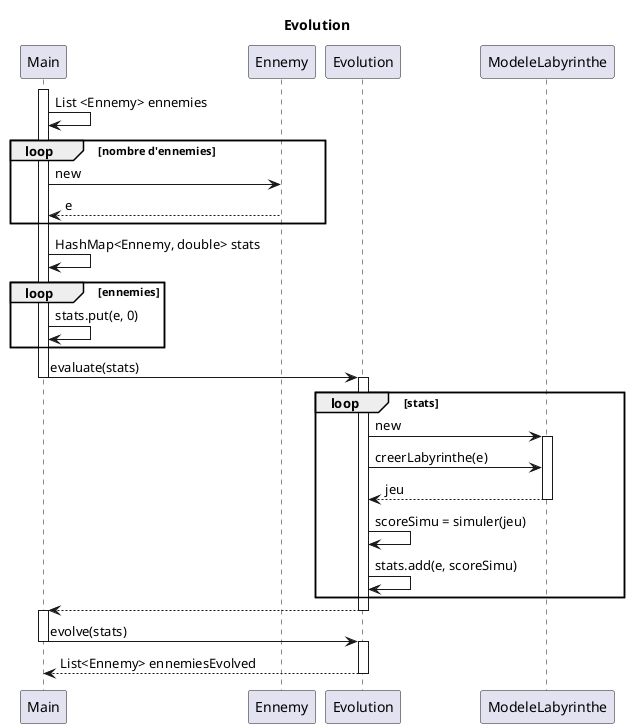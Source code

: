 @startuml
'https://plantuml.com/sequence-diagram

title Evolution
activate Main
Main -> Main : List <Ennemy> ennemies
loop nombre d'ennemies
    Main -> Ennemy  : new
    Ennemy --> Main  : e
end
Main -> Main : HashMap<Ennemy, double> stats
loop ennemies
    Main -> Main : stats.put(e, 0)
end loop

Main -> Evolution : evaluate(stats)
deactivate Main
activate Evolution
loop stats
Evolution -> ModeleLabyrinthe : new
activate ModeleLabyrinthe
Evolution -> ModeleLabyrinthe : creerLabyrinthe(e)
ModeleLabyrinthe --> Evolution : jeu
deactivate ModeleLabyrinthe
Evolution -> Evolution : scoreSimu = simuler(jeu)
Evolution -> Evolution : stats.add(e, scoreSimu)
end
Evolution --> Main
deactivate Evolution
activate Main
Main -> Evolution : evolve(stats)
deactivate Main
activate Evolution
Evolution --> Main : List<Ennemy> ennemiesEvolved
deactivate Evolution

@enduml